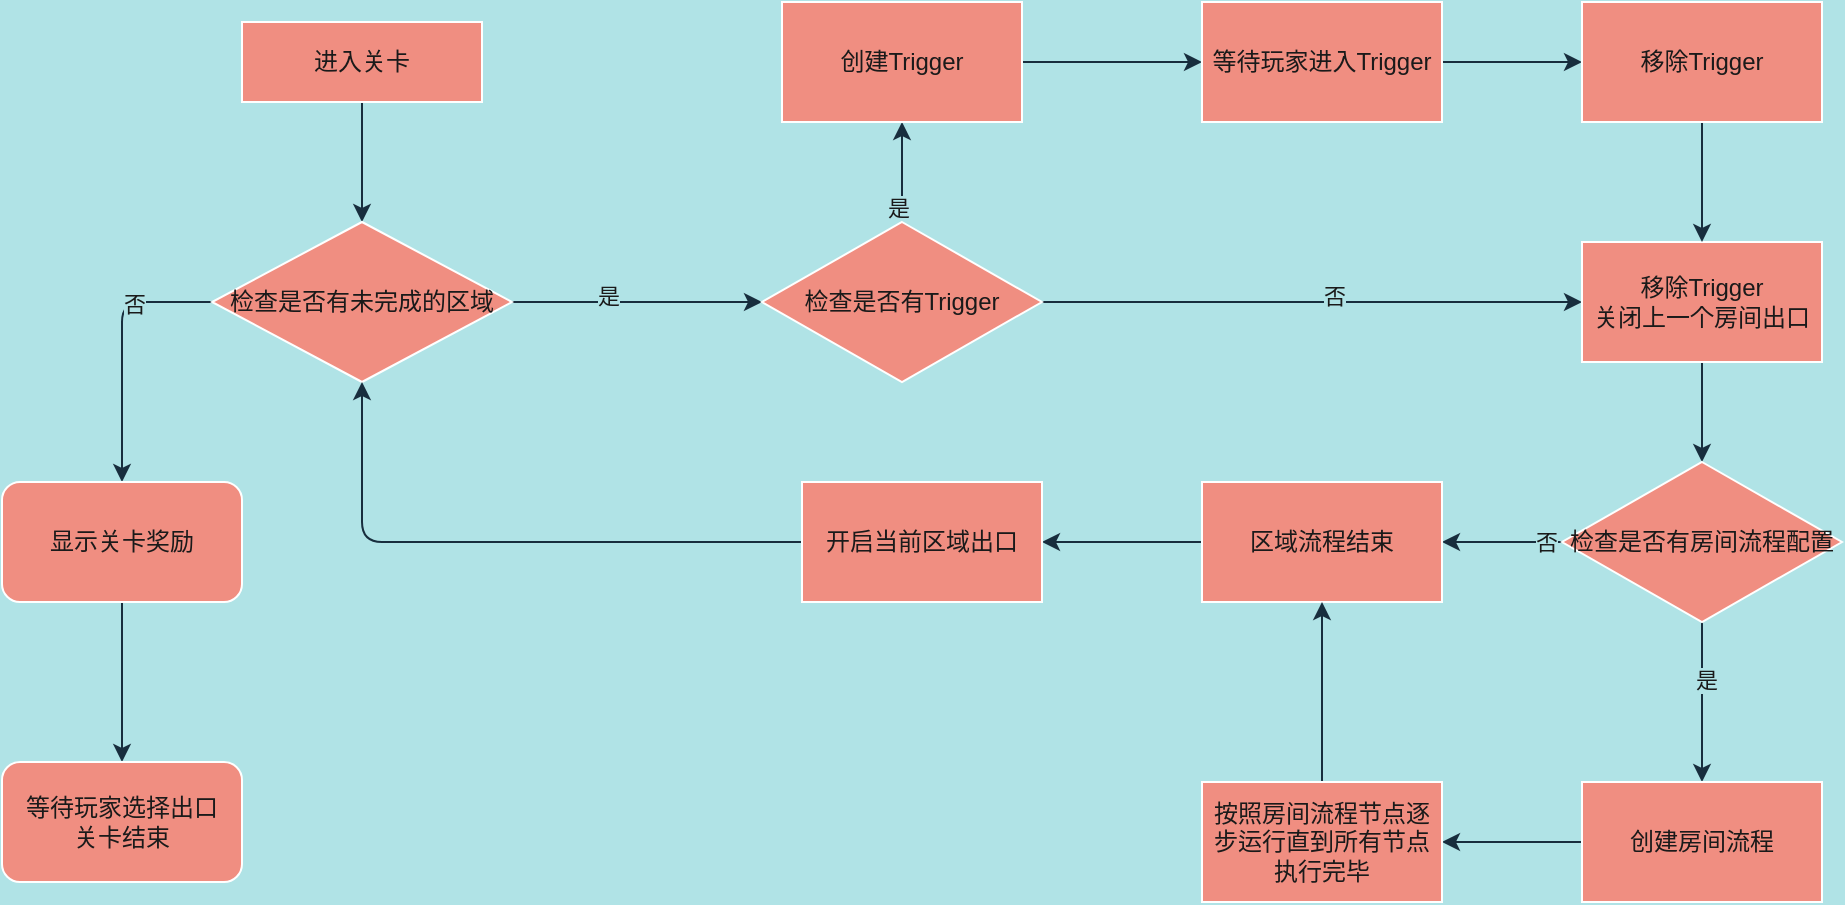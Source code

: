 <mxfile version="16.5.5" type="github" pages="2">
  <diagram id="TikC7pVO7fzn6vj_GWR4" name="关卡整体流程">
    <mxGraphModel dx="1422" dy="794" grid="1" gridSize="10" guides="1" tooltips="1" connect="1" arrows="1" fold="1" page="1" pageScale="1" pageWidth="1169" pageHeight="827" background="#B0E3E6" math="0" shadow="0">
      <root>
        <mxCell id="0" />
        <mxCell id="1" parent="0" />
        <mxCell id="HzXKb0d1c5O-cm89ip-1-1" value="" style="edgeStyle=orthogonalEdgeStyle;curved=0;rounded=1;orthogonalLoop=1;jettySize=auto;html=1;fontColor=#1A1A1A;strokeColor=#182E3E;labelBackgroundColor=#B0E3E6;" edge="1" parent="1" source="HzXKb0d1c5O-cm89ip-1-2" target="HzXKb0d1c5O-cm89ip-1-7">
          <mxGeometry relative="1" as="geometry" />
        </mxCell>
        <mxCell id="HzXKb0d1c5O-cm89ip-1-2" value="进入关卡" style="rounded=0;whiteSpace=wrap;html=1;fontSize=12;glass=0;strokeWidth=1;shadow=0;fillColor=#F08E81;strokeColor=#FFFFFF;fontColor=#1A1A1A;" vertex="1" parent="1">
          <mxGeometry x="160" y="80" width="120" height="40" as="geometry" />
        </mxCell>
        <mxCell id="HzXKb0d1c5O-cm89ip-1-3" value="" style="edgeStyle=orthogonalEdgeStyle;curved=0;rounded=1;orthogonalLoop=1;jettySize=auto;html=1;fontColor=#1A1A1A;strokeColor=#182E3E;labelBackgroundColor=#B0E3E6;" edge="1" parent="1" source="HzXKb0d1c5O-cm89ip-1-7" target="HzXKb0d1c5O-cm89ip-1-12">
          <mxGeometry relative="1" as="geometry">
            <mxPoint x="460" y="120" as="targetPoint" />
            <Array as="points">
              <mxPoint x="330" y="220" />
              <mxPoint x="330" y="220" />
            </Array>
          </mxGeometry>
        </mxCell>
        <mxCell id="HzXKb0d1c5O-cm89ip-1-4" value="是" style="edgeLabel;html=1;align=center;verticalAlign=middle;resizable=0;points=[];fontColor=#1A1A1A;labelBackgroundColor=#B0E3E6;" vertex="1" connectable="0" parent="HzXKb0d1c5O-cm89ip-1-3">
          <mxGeometry x="-0.242" y="3" relative="1" as="geometry">
            <mxPoint as="offset" />
          </mxGeometry>
        </mxCell>
        <mxCell id="HzXKb0d1c5O-cm89ip-1-5" style="edgeStyle=orthogonalEdgeStyle;curved=0;rounded=1;orthogonalLoop=1;jettySize=auto;html=1;fontColor=#1A1A1A;strokeColor=#182E3E;exitX=0;exitY=0.5;exitDx=0;exitDy=0;labelBackgroundColor=#B0E3E6;" edge="1" parent="1" source="HzXKb0d1c5O-cm89ip-1-7" target="HzXKb0d1c5O-cm89ip-1-33">
          <mxGeometry relative="1" as="geometry">
            <mxPoint x="100" y="390" as="targetPoint" />
            <mxPoint x="140" y="230" as="sourcePoint" />
          </mxGeometry>
        </mxCell>
        <mxCell id="HzXKb0d1c5O-cm89ip-1-6" value="否" style="edgeLabel;html=1;align=center;verticalAlign=middle;resizable=0;points=[];fontColor=#1A1A1A;labelBackgroundColor=#B0E3E6;" vertex="1" connectable="0" parent="HzXKb0d1c5O-cm89ip-1-5">
          <mxGeometry x="-0.423" y="1" relative="1" as="geometry">
            <mxPoint as="offset" />
          </mxGeometry>
        </mxCell>
        <mxCell id="HzXKb0d1c5O-cm89ip-1-7" value="检查是否有未完成的区域" style="rhombus;whiteSpace=wrap;html=1;fillColor=#F08E81;strokeColor=#FFFFFF;fontColor=#1A1A1A;rounded=0;glass=0;strokeWidth=1;shadow=0;" vertex="1" parent="1">
          <mxGeometry x="145" y="180" width="150" height="80" as="geometry" />
        </mxCell>
        <mxCell id="HzXKb0d1c5O-cm89ip-1-8" style="edgeStyle=orthogonalEdgeStyle;curved=0;rounded=1;orthogonalLoop=1;jettySize=auto;html=1;fontColor=#1A1A1A;strokeColor=#182E3E;labelBackgroundColor=#B0E3E6;" edge="1" parent="1" source="HzXKb0d1c5O-cm89ip-1-12" target="HzXKb0d1c5O-cm89ip-1-14">
          <mxGeometry relative="1" as="geometry" />
        </mxCell>
        <mxCell id="HzXKb0d1c5O-cm89ip-1-9" value="是" style="edgeLabel;html=1;align=center;verticalAlign=middle;resizable=0;points=[];fontColor=#1A1A1A;labelBackgroundColor=#B0E3E6;" vertex="1" connectable="0" parent="HzXKb0d1c5O-cm89ip-1-8">
          <mxGeometry x="-0.7" y="2" relative="1" as="geometry">
            <mxPoint as="offset" />
          </mxGeometry>
        </mxCell>
        <mxCell id="HzXKb0d1c5O-cm89ip-1-10" style="edgeStyle=orthogonalEdgeStyle;curved=0;rounded=1;orthogonalLoop=1;jettySize=auto;html=1;fontColor=#1A1A1A;strokeColor=#182E3E;labelBackgroundColor=#B0E3E6;" edge="1" parent="1" source="HzXKb0d1c5O-cm89ip-1-12" target="HzXKb0d1c5O-cm89ip-1-18">
          <mxGeometry relative="1" as="geometry" />
        </mxCell>
        <mxCell id="HzXKb0d1c5O-cm89ip-1-11" value="否" style="edgeLabel;html=1;align=center;verticalAlign=middle;resizable=0;points=[];fontColor=#1A1A1A;labelBackgroundColor=#B0E3E6;" vertex="1" connectable="0" parent="HzXKb0d1c5O-cm89ip-1-10">
          <mxGeometry x="0.082" y="3" relative="1" as="geometry">
            <mxPoint as="offset" />
          </mxGeometry>
        </mxCell>
        <mxCell id="HzXKb0d1c5O-cm89ip-1-12" value="检查是否有Trigger" style="rhombus;whiteSpace=wrap;html=1;rounded=0;fontColor=#1A1A1A;strokeColor=#FFFFFF;fillColor=#F08E81;" vertex="1" parent="1">
          <mxGeometry x="420" y="180" width="140" height="80" as="geometry" />
        </mxCell>
        <mxCell id="HzXKb0d1c5O-cm89ip-1-13" value="" style="edgeStyle=orthogonalEdgeStyle;curved=0;rounded=1;orthogonalLoop=1;jettySize=auto;html=1;fontColor=#1A1A1A;strokeColor=#182E3E;labelBackgroundColor=#B0E3E6;" edge="1" parent="1" source="HzXKb0d1c5O-cm89ip-1-14" target="HzXKb0d1c5O-cm89ip-1-16">
          <mxGeometry relative="1" as="geometry" />
        </mxCell>
        <mxCell id="HzXKb0d1c5O-cm89ip-1-14" value="创建Trigger" style="whiteSpace=wrap;html=1;fillColor=#F08E81;strokeColor=#FFFFFF;fontColor=#1A1A1A;rounded=0;" vertex="1" parent="1">
          <mxGeometry x="430" y="70" width="120" height="60" as="geometry" />
        </mxCell>
        <mxCell id="HzXKb0d1c5O-cm89ip-1-15" value="" style="edgeStyle=orthogonalEdgeStyle;curved=0;rounded=1;orthogonalLoop=1;jettySize=auto;html=1;fontColor=#1A1A1A;strokeColor=#182E3E;labelBackgroundColor=#B0E3E6;" edge="1" parent="1" source="HzXKb0d1c5O-cm89ip-1-16" target="HzXKb0d1c5O-cm89ip-1-20">
          <mxGeometry relative="1" as="geometry" />
        </mxCell>
        <mxCell id="HzXKb0d1c5O-cm89ip-1-16" value="等待玩家进入Trigger" style="whiteSpace=wrap;html=1;fillColor=#F08E81;strokeColor=#FFFFFF;fontColor=#1A1A1A;rounded=0;" vertex="1" parent="1">
          <mxGeometry x="640" y="70" width="120" height="60" as="geometry" />
        </mxCell>
        <mxCell id="HzXKb0d1c5O-cm89ip-1-17" value="" style="edgeStyle=orthogonalEdgeStyle;curved=0;rounded=1;orthogonalLoop=1;jettySize=auto;html=1;fontColor=#1A1A1A;strokeColor=#182E3E;labelBackgroundColor=#B0E3E6;" edge="1" parent="1" source="HzXKb0d1c5O-cm89ip-1-18" target="HzXKb0d1c5O-cm89ip-1-25">
          <mxGeometry relative="1" as="geometry">
            <mxPoint x="890" y="330" as="targetPoint" />
          </mxGeometry>
        </mxCell>
        <mxCell id="HzXKb0d1c5O-cm89ip-1-18" value="移除Trigger&lt;br&gt;关闭上一个房间出口" style="whiteSpace=wrap;html=1;fillColor=#F08E81;strokeColor=#FFFFFF;fontColor=#1A1A1A;rounded=0;" vertex="1" parent="1">
          <mxGeometry x="830" y="190" width="120" height="60" as="geometry" />
        </mxCell>
        <mxCell id="HzXKb0d1c5O-cm89ip-1-19" style="edgeStyle=orthogonalEdgeStyle;curved=0;rounded=1;orthogonalLoop=1;jettySize=auto;html=1;entryX=0.5;entryY=0;entryDx=0;entryDy=0;fontColor=#1A1A1A;strokeColor=#182E3E;labelBackgroundColor=#B0E3E6;" edge="1" parent="1" source="HzXKb0d1c5O-cm89ip-1-20" target="HzXKb0d1c5O-cm89ip-1-18">
          <mxGeometry relative="1" as="geometry" />
        </mxCell>
        <mxCell id="HzXKb0d1c5O-cm89ip-1-20" value="移除Trigger" style="whiteSpace=wrap;html=1;fillColor=#F08E81;strokeColor=#FFFFFF;fontColor=#1A1A1A;rounded=0;" vertex="1" parent="1">
          <mxGeometry x="830" y="70" width="120" height="60" as="geometry" />
        </mxCell>
        <mxCell id="HzXKb0d1c5O-cm89ip-1-21" value="" style="edgeStyle=orthogonalEdgeStyle;curved=0;rounded=1;orthogonalLoop=1;jettySize=auto;html=1;fontColor=#1A1A1A;strokeColor=#182E3E;labelBackgroundColor=#B0E3E6;" edge="1" parent="1" source="HzXKb0d1c5O-cm89ip-1-25" target="HzXKb0d1c5O-cm89ip-1-27">
          <mxGeometry relative="1" as="geometry" />
        </mxCell>
        <mxCell id="HzXKb0d1c5O-cm89ip-1-22" value="是" style="edgeLabel;html=1;align=center;verticalAlign=middle;resizable=0;points=[];fontColor=#1A1A1A;labelBackgroundColor=#B0E3E6;" vertex="1" connectable="0" parent="HzXKb0d1c5O-cm89ip-1-21">
          <mxGeometry x="-0.289" y="2" relative="1" as="geometry">
            <mxPoint as="offset" />
          </mxGeometry>
        </mxCell>
        <mxCell id="HzXKb0d1c5O-cm89ip-1-23" value="" style="edgeStyle=orthogonalEdgeStyle;curved=0;rounded=1;orthogonalLoop=1;jettySize=auto;html=1;fontColor=#1A1A1A;strokeColor=#182E3E;labelBackgroundColor=#B0E3E6;" edge="1" parent="1" source="HzXKb0d1c5O-cm89ip-1-25" target="HzXKb0d1c5O-cm89ip-1-29">
          <mxGeometry relative="1" as="geometry" />
        </mxCell>
        <mxCell id="HzXKb0d1c5O-cm89ip-1-24" value="否" style="edgeLabel;html=1;align=center;verticalAlign=middle;resizable=0;points=[];fontColor=#1A1A1A;labelBackgroundColor=#B0E3E6;" vertex="1" connectable="0" parent="HzXKb0d1c5O-cm89ip-1-23">
          <mxGeometry x="-0.711" relative="1" as="geometry">
            <mxPoint as="offset" />
          </mxGeometry>
        </mxCell>
        <mxCell id="HzXKb0d1c5O-cm89ip-1-25" value="检查是否有房间流程配置" style="rhombus;whiteSpace=wrap;html=1;rounded=0;fontColor=#1A1A1A;strokeColor=#FFFFFF;fillColor=#F08E81;" vertex="1" parent="1">
          <mxGeometry x="820" y="300" width="140" height="80" as="geometry" />
        </mxCell>
        <mxCell id="HzXKb0d1c5O-cm89ip-1-26" value="" style="edgeStyle=orthogonalEdgeStyle;curved=0;rounded=1;orthogonalLoop=1;jettySize=auto;html=1;fontColor=#1A1A1A;strokeColor=#182E3E;labelBackgroundColor=#B0E3E6;" edge="1" parent="1" source="HzXKb0d1c5O-cm89ip-1-27" target="HzXKb0d1c5O-cm89ip-1-31">
          <mxGeometry relative="1" as="geometry" />
        </mxCell>
        <mxCell id="HzXKb0d1c5O-cm89ip-1-27" value="创建房间流程" style="whiteSpace=wrap;html=1;fillColor=#F08E81;strokeColor=#FFFFFF;fontColor=#1A1A1A;rounded=0;" vertex="1" parent="1">
          <mxGeometry x="830" y="460" width="120" height="60" as="geometry" />
        </mxCell>
        <mxCell id="HzXKb0d1c5O-cm89ip-1-28" style="edgeStyle=orthogonalEdgeStyle;curved=0;rounded=1;orthogonalLoop=1;jettySize=auto;html=1;fontColor=#1A1A1A;strokeColor=#182E3E;labelBackgroundColor=#B0E3E6;" edge="1" parent="1" source="HzXKb0d1c5O-cm89ip-1-29" target="HzXKb0d1c5O-cm89ip-1-36">
          <mxGeometry relative="1" as="geometry">
            <mxPoint x="510" y="340" as="targetPoint" />
          </mxGeometry>
        </mxCell>
        <mxCell id="HzXKb0d1c5O-cm89ip-1-29" value="区域流程结束" style="whiteSpace=wrap;html=1;fillColor=#F08E81;strokeColor=#FFFFFF;fontColor=#1A1A1A;rounded=0;" vertex="1" parent="1">
          <mxGeometry x="640" y="310" width="120" height="60" as="geometry" />
        </mxCell>
        <mxCell id="HzXKb0d1c5O-cm89ip-1-30" style="edgeStyle=orthogonalEdgeStyle;curved=0;rounded=1;orthogonalLoop=1;jettySize=auto;html=1;entryX=0.5;entryY=1;entryDx=0;entryDy=0;fontColor=#1A1A1A;strokeColor=#182E3E;labelBackgroundColor=#B0E3E6;" edge="1" parent="1" source="HzXKb0d1c5O-cm89ip-1-31" target="HzXKb0d1c5O-cm89ip-1-29">
          <mxGeometry relative="1" as="geometry" />
        </mxCell>
        <mxCell id="HzXKb0d1c5O-cm89ip-1-31" value="按照房间流程节点逐步运行直到所有节点执行完毕" style="whiteSpace=wrap;html=1;fillColor=#F08E81;strokeColor=#FFFFFF;fontColor=#1A1A1A;rounded=0;" vertex="1" parent="1">
          <mxGeometry x="640" y="460" width="120" height="60" as="geometry" />
        </mxCell>
        <mxCell id="HzXKb0d1c5O-cm89ip-1-32" value="" style="edgeStyle=orthogonalEdgeStyle;curved=0;rounded=1;orthogonalLoop=1;jettySize=auto;html=1;fontColor=#1A1A1A;strokeColor=#182E3E;labelBackgroundColor=#B0E3E6;" edge="1" parent="1" source="HzXKb0d1c5O-cm89ip-1-33" target="HzXKb0d1c5O-cm89ip-1-34">
          <mxGeometry relative="1" as="geometry" />
        </mxCell>
        <mxCell id="HzXKb0d1c5O-cm89ip-1-33" value="显示关卡奖励" style="rounded=1;whiteSpace=wrap;html=1;fontColor=#1A1A1A;strokeColor=#FFFFFF;fillColor=#F08E81;" vertex="1" parent="1">
          <mxGeometry x="40" y="310" width="120" height="60" as="geometry" />
        </mxCell>
        <mxCell id="HzXKb0d1c5O-cm89ip-1-34" value="等待玩家选择出口&lt;br&gt;关卡结束" style="whiteSpace=wrap;html=1;fillColor=#F08E81;strokeColor=#FFFFFF;fontColor=#1A1A1A;rounded=1;" vertex="1" parent="1">
          <mxGeometry x="40" y="450" width="120" height="60" as="geometry" />
        </mxCell>
        <mxCell id="HzXKb0d1c5O-cm89ip-1-35" style="edgeStyle=orthogonalEdgeStyle;curved=0;rounded=1;orthogonalLoop=1;jettySize=auto;html=1;entryX=0.5;entryY=1;entryDx=0;entryDy=0;fontColor=#1A1A1A;strokeColor=#182E3E;labelBackgroundColor=#B0E3E6;" edge="1" parent="1" source="HzXKb0d1c5O-cm89ip-1-36" target="HzXKb0d1c5O-cm89ip-1-7">
          <mxGeometry relative="1" as="geometry" />
        </mxCell>
        <mxCell id="HzXKb0d1c5O-cm89ip-1-36" value="开启当前区域出口" style="rounded=0;whiteSpace=wrap;html=1;fontColor=#1A1A1A;strokeColor=#FFFFFF;fillColor=#F08E81;" vertex="1" parent="1">
          <mxGeometry x="440" y="310" width="120" height="60" as="geometry" />
        </mxCell>
      </root>
    </mxGraphModel>
  </diagram>
  <diagram id="5nvx7O8-o6L2wEW96lkP" name="区域流程">
    <mxGraphModel dx="1422" dy="794" grid="1" gridSize="10" guides="1" tooltips="1" connect="1" arrows="1" fold="1" page="1" pageScale="1" pageWidth="1169" pageHeight="827" background="#182E3E" math="0" shadow="0">
      <root>
        <mxCell id="j0FmAtN3THHr7M0kFdwC-0" />
        <mxCell id="j0FmAtN3THHr7M0kFdwC-1" parent="j0FmAtN3THHr7M0kFdwC-0" />
        <mxCell id="j0FmAtN3THHr7M0kFdwC-2" value="" style="edgeStyle=orthogonalEdgeStyle;curved=0;rounded=1;orthogonalLoop=1;jettySize=auto;html=1;fontColor=#FFFFFF;strokeColor=#FFFFFF;" edge="1" parent="j0FmAtN3THHr7M0kFdwC-1" source="j0FmAtN3THHr7M0kFdwC-3" target="j0FmAtN3THHr7M0kFdwC-8">
          <mxGeometry relative="1" as="geometry" />
        </mxCell>
        <mxCell id="j0FmAtN3THHr7M0kFdwC-3" value="开启区域流程" style="rounded=0;whiteSpace=wrap;html=1;fontColor=#1A1A1A;strokeColor=#FFFFFF;fillColor=#EEEEEE;" vertex="1" parent="j0FmAtN3THHr7M0kFdwC-1">
          <mxGeometry x="110" y="50" width="120" height="60" as="geometry" />
        </mxCell>
        <mxCell id="j0FmAtN3THHr7M0kFdwC-4" value="" style="edgeStyle=orthogonalEdgeStyle;curved=0;rounded=1;orthogonalLoop=1;jettySize=auto;html=1;fontColor=#FFFFFF;strokeColor=#FFFFFF;" edge="1" parent="j0FmAtN3THHr7M0kFdwC-1" source="j0FmAtN3THHr7M0kFdwC-8" target="j0FmAtN3THHr7M0kFdwC-10">
          <mxGeometry relative="1" as="geometry" />
        </mxCell>
        <mxCell id="j0FmAtN3THHr7M0kFdwC-5" value="是" style="edgeLabel;html=1;align=center;verticalAlign=middle;resizable=0;points=[];fontColor=#1A1A1A;" vertex="1" connectable="0" parent="j0FmAtN3THHr7M0kFdwC-4">
          <mxGeometry x="-0.267" y="2" relative="1" as="geometry">
            <mxPoint as="offset" />
          </mxGeometry>
        </mxCell>
        <mxCell id="j0FmAtN3THHr7M0kFdwC-6" style="edgeStyle=orthogonalEdgeStyle;curved=0;rounded=1;orthogonalLoop=1;jettySize=auto;html=1;fontColor=#FFFFFF;strokeColor=#FFFFFF;" edge="1" parent="j0FmAtN3THHr7M0kFdwC-1" source="j0FmAtN3THHr7M0kFdwC-8" target="j0FmAtN3THHr7M0kFdwC-13">
          <mxGeometry relative="1" as="geometry">
            <mxPoint x="400" y="200" as="targetPoint" />
          </mxGeometry>
        </mxCell>
        <mxCell id="j0FmAtN3THHr7M0kFdwC-7" value="否" style="edgeLabel;html=1;align=center;verticalAlign=middle;resizable=0;points=[];fontColor=#1A1A1A;" vertex="1" connectable="0" parent="j0FmAtN3THHr7M0kFdwC-6">
          <mxGeometry x="0.25" relative="1" as="geometry">
            <mxPoint as="offset" />
          </mxGeometry>
        </mxCell>
        <mxCell id="j0FmAtN3THHr7M0kFdwC-8" value="检查是否有运行中的节点" style="rhombus;whiteSpace=wrap;html=1;fillColor=#EEEEEE;strokeColor=#FFFFFF;fontColor=#1A1A1A;rounded=0;" vertex="1" parent="j0FmAtN3THHr7M0kFdwC-1">
          <mxGeometry x="310" y="40" width="180" height="80" as="geometry" />
        </mxCell>
        <mxCell id="j0FmAtN3THHr7M0kFdwC-9" value="" style="edgeStyle=orthogonalEdgeStyle;curved=0;rounded=1;orthogonalLoop=1;jettySize=auto;html=1;fontColor=#FFFFFF;strokeColor=#FFFFFF;" edge="1" parent="j0FmAtN3THHr7M0kFdwC-1" source="j0FmAtN3THHr7M0kFdwC-10" target="j0FmAtN3THHr7M0kFdwC-15">
          <mxGeometry relative="1" as="geometry" />
        </mxCell>
        <mxCell id="j0FmAtN3THHr7M0kFdwC-10" value="等待节点执行结束" style="whiteSpace=wrap;html=1;fillColor=#EEEEEE;strokeColor=#FFFFFF;fontColor=#1A1A1A;rounded=0;" vertex="1" parent="j0FmAtN3THHr7M0kFdwC-1">
          <mxGeometry x="820" y="50" width="120" height="60" as="geometry" />
        </mxCell>
        <mxCell id="j0FmAtN3THHr7M0kFdwC-11" value="" style="edgeStyle=orthogonalEdgeStyle;curved=0;rounded=1;orthogonalLoop=1;jettySize=auto;html=1;fontColor=#FFFFFF;strokeColor=#FFFFFF;" edge="1" parent="j0FmAtN3THHr7M0kFdwC-1" source="j0FmAtN3THHr7M0kFdwC-13" target="j0FmAtN3THHr7M0kFdwC-16">
          <mxGeometry relative="1" as="geometry" />
        </mxCell>
        <mxCell id="j0FmAtN3THHr7M0kFdwC-12" value="" style="edgeStyle=orthogonalEdgeStyle;curved=0;rounded=1;orthogonalLoop=1;jettySize=auto;html=1;fontColor=#FFFFFF;strokeColor=#FFFFFF;" edge="1" parent="j0FmAtN3THHr7M0kFdwC-1" source="j0FmAtN3THHr7M0kFdwC-13" target="j0FmAtN3THHr7M0kFdwC-18">
          <mxGeometry relative="1" as="geometry" />
        </mxCell>
        <mxCell id="j0FmAtN3THHr7M0kFdwC-13" value="检查是否有后续节点" style="rhombus;whiteSpace=wrap;html=1;rounded=0;fontColor=#1A1A1A;strokeColor=#FFFFFF;fillColor=#EEEEEE;" vertex="1" parent="j0FmAtN3THHr7M0kFdwC-1">
          <mxGeometry x="310" y="160" width="180" height="80" as="geometry" />
        </mxCell>
        <mxCell id="j0FmAtN3THHr7M0kFdwC-14" value="" style="edgeStyle=orthogonalEdgeStyle;curved=0;rounded=1;orthogonalLoop=1;jettySize=auto;html=1;fontColor=#FFFFFF;strokeColor=#FFFFFF;" edge="1" parent="j0FmAtN3THHr7M0kFdwC-1" source="j0FmAtN3THHr7M0kFdwC-15" target="j0FmAtN3THHr7M0kFdwC-20">
          <mxGeometry relative="1" as="geometry" />
        </mxCell>
        <mxCell id="j0FmAtN3THHr7M0kFdwC-15" value="节点执行结束" style="whiteSpace=wrap;html=1;fillColor=#EEEEEE;strokeColor=#FFFFFF;fontColor=#1A1A1A;rounded=0;" vertex="1" parent="j0FmAtN3THHr7M0kFdwC-1">
          <mxGeometry x="820" y="260" width="120" height="60" as="geometry" />
        </mxCell>
        <mxCell id="j0FmAtN3THHr7M0kFdwC-16" value="流程结束" style="whiteSpace=wrap;html=1;fillColor=#EEEEEE;strokeColor=#FFFFFF;fontColor=#1A1A1A;rounded=0;" vertex="1" parent="j0FmAtN3THHr7M0kFdwC-1">
          <mxGeometry x="110" y="170" width="120" height="60" as="geometry" />
        </mxCell>
        <mxCell id="j0FmAtN3THHr7M0kFdwC-17" style="edgeStyle=orthogonalEdgeStyle;curved=0;rounded=1;orthogonalLoop=1;jettySize=auto;html=1;entryX=0;entryY=0.5;entryDx=0;entryDy=0;fontColor=#FFFFFF;strokeColor=#FFFFFF;" edge="1" parent="j0FmAtN3THHr7M0kFdwC-1" source="j0FmAtN3THHr7M0kFdwC-18" target="j0FmAtN3THHr7M0kFdwC-10">
          <mxGeometry relative="1" as="geometry" />
        </mxCell>
        <mxCell id="j0FmAtN3THHr7M0kFdwC-18" value="初始化节点" style="whiteSpace=wrap;html=1;fillColor=#EEEEEE;strokeColor=#FFFFFF;fontColor=#1A1A1A;rounded=0;" vertex="1" parent="j0FmAtN3THHr7M0kFdwC-1">
          <mxGeometry x="550" y="170" width="120" height="60" as="geometry" />
        </mxCell>
        <mxCell id="j0FmAtN3THHr7M0kFdwC-19" style="edgeStyle=orthogonalEdgeStyle;curved=0;rounded=1;orthogonalLoop=1;jettySize=auto;html=1;entryX=0.5;entryY=1;entryDx=0;entryDy=0;fontColor=#FFFFFF;strokeColor=#FFFFFF;" edge="1" parent="j0FmAtN3THHr7M0kFdwC-1" source="j0FmAtN3THHr7M0kFdwC-20" target="j0FmAtN3THHr7M0kFdwC-13">
          <mxGeometry relative="1" as="geometry" />
        </mxCell>
        <mxCell id="j0FmAtN3THHr7M0kFdwC-20" value="执行节点退出操作" style="whiteSpace=wrap;html=1;fillColor=#EEEEEE;strokeColor=#FFFFFF;fontColor=#1A1A1A;rounded=0;" vertex="1" parent="j0FmAtN3THHr7M0kFdwC-1">
          <mxGeometry x="550" y="260" width="120" height="60" as="geometry" />
        </mxCell>
      </root>
    </mxGraphModel>
  </diagram>
</mxfile>
